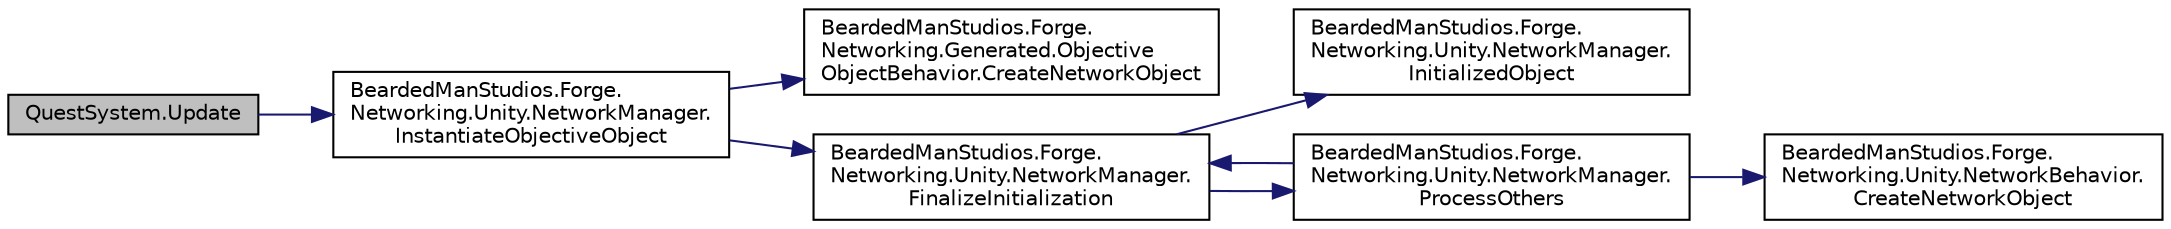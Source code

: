 digraph "QuestSystem.Update"
{
 // LATEX_PDF_SIZE
  edge [fontname="Helvetica",fontsize="10",labelfontname="Helvetica",labelfontsize="10"];
  node [fontname="Helvetica",fontsize="10",shape=record];
  rankdir="LR";
  Node1 [label="QuestSystem.Update",height=0.2,width=0.4,color="black", fillcolor="grey75", style="filled", fontcolor="black",tooltip=" "];
  Node1 -> Node2 [color="midnightblue",fontsize="10",style="solid",fontname="Helvetica"];
  Node2 [label="BeardedManStudios.Forge.\lNetworking.Unity.NetworkManager.\lInstantiateObjectiveObject",height=0.2,width=0.4,color="black", fillcolor="white", style="filled",URL="$class_bearded_man_studios_1_1_forge_1_1_networking_1_1_unity_1_1_network_manager.html#ad56955de0fd69651452ef968acb7d1cd",tooltip="Instantiate an instance of ObjectiveObject"];
  Node2 -> Node3 [color="midnightblue",fontsize="10",style="solid",fontname="Helvetica"];
  Node3 [label="BeardedManStudios.Forge.\lNetworking.Generated.Objective\lObjectBehavior.CreateNetworkObject",height=0.2,width=0.4,color="black", fillcolor="white", style="filled",URL="$class_bearded_man_studios_1_1_forge_1_1_networking_1_1_generated_1_1_objective_object_behavior.html#a7bd171e8dc51dc60b206278c7d83c232",tooltip=" "];
  Node2 -> Node4 [color="midnightblue",fontsize="10",style="solid",fontname="Helvetica"];
  Node4 [label="BeardedManStudios.Forge.\lNetworking.Unity.NetworkManager.\lFinalizeInitialization",height=0.2,width=0.4,color="black", fillcolor="white", style="filled",URL="$class_bearded_man_studios_1_1_forge_1_1_networking_1_1_unity_1_1_network_manager.html#a96650852c8bd8da55ff8bf730db311be",tooltip=" "];
  Node4 -> Node5 [color="midnightblue",fontsize="10",style="solid",fontname="Helvetica"];
  Node5 [label="BeardedManStudios.Forge.\lNetworking.Unity.NetworkManager.\lInitializedObject",height=0.2,width=0.4,color="black", fillcolor="white", style="filled",URL="$class_bearded_man_studios_1_1_forge_1_1_networking_1_1_unity_1_1_network_manager.html#ae686c351a1670cc0c3d285edfeb844cb",tooltip=" "];
  Node4 -> Node6 [color="midnightblue",fontsize="10",style="solid",fontname="Helvetica"];
  Node6 [label="BeardedManStudios.Forge.\lNetworking.Unity.NetworkManager.\lProcessOthers",height=0.2,width=0.4,color="black", fillcolor="white", style="filled",URL="$class_bearded_man_studios_1_1_forge_1_1_networking_1_1_unity_1_1_network_manager.html#aea7250d4e3af6034f73a5f902f511c88",tooltip=" "];
  Node6 -> Node7 [color="midnightblue",fontsize="10",style="solid",fontname="Helvetica"];
  Node7 [label="BeardedManStudios.Forge.\lNetworking.Unity.NetworkBehavior.\lCreateNetworkObject",height=0.2,width=0.4,color="black", fillcolor="white", style="filled",URL="$class_bearded_man_studios_1_1_forge_1_1_networking_1_1_unity_1_1_network_behavior.html#a091715ed99cf83053ae02e18d6cd2092",tooltip=" "];
  Node6 -> Node4 [color="midnightblue",fontsize="10",style="solid",fontname="Helvetica"];
}
